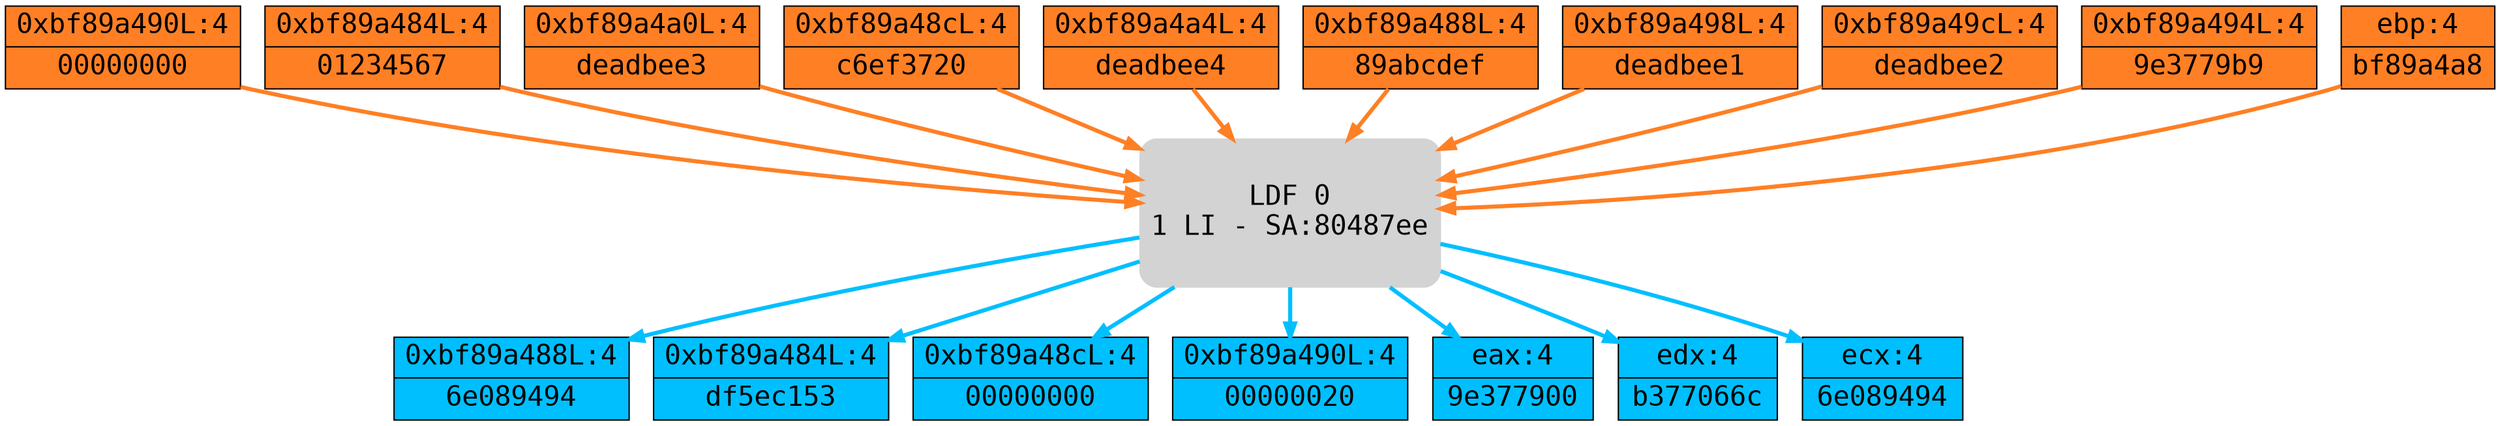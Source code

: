 digraph G {
	graph [bb="0,0,1791,306"];
	node [label="\N"];
	0	 [color=lightgrey,
		fontname=Consolas,
		fontsize=20,
		height=1.5139,
		label="LDF 0\n1 LI - SA:80487ee",
		pos="923,153",
		shape=Mrecord,
		style=filled,
		width=3];
	11	 [fillcolor=deepskyblue1,
		fontname=Consolas,
		fontsize=20,
		height=0.84722,
		label="{0xbf89a488L:4 | 6e089494 }",
		pos="364,31",
		rects="279.5,31,448.5,61 279.5,1,448.5,31",
		shape=record,
		style=filled,
		width=2.3403];
	0 -> 11	 [color=deepskyblue1,
		penwidth=3,
		pos="e,448.67,59.528 814.61,134.74 722.26,119.18 586.03,94.187 458.61,62.054"];
	12	 [fillcolor=deepskyblue1,
		fontname=Consolas,
		fontsize=20,
		height=0.84722,
		label="{0xbf89a484L:4 | df5ec153 }",
		pos="551,31",
		rects="466.5,31,635.5,61 466.5,1,635.5,31",
		shape=record,
		style=filled,
		width=2.3403];
	0 -> 12	 [color=deepskyblue1,
		penwidth=3,
		pos="e,635.71,59.324 814.9,117.13 761.3,99.837 697.15,79.145 645.52,62.492"];
	13	 [fillcolor=deepskyblue1,
		fontname=Consolas,
		fontsize=20,
		height=0.84722,
		label="{0xbf89a48cL:4 | 00000000 }",
		pos="737,31",
		rects="653.5,31,820.5,61 653.5,1,820.5,31",
		shape=record,
		style=filled,
		width=2.3125];
	0 -> 13	 [color=deepskyblue1,
		penwidth=3,
		pos="e,782.08,61.084 840.61,98.842 823.63,87.893 806.18,76.635 790.56,66.554"];
	14	 [fillcolor=deepskyblue1,
		fontname=Consolas,
		fontsize=20,
		height=0.84722,
		label="{0xbf89a490L:4 | 00000020 }",
		pos="923,31",
		rects="838.5,31,1007.5,61 838.5,1,1007.5,31",
		shape=record,
		style=filled,
		width=2.3403];
	0 -> 14	 [color=deepskyblue1,
		penwidth=3,
		pos="e,923,61.158 923,98.667 923,89.5 923,80.123 923,71.405"];
	15	 [fillcolor=deepskyblue1,
		fontname=Consolas,
		fontsize=20,
		height=0.84722,
		label="{eax:4 | 9e377900 }",
		pos="1085,31",
		rects="1025.5,31,1144.5,61 1025.5,1,1144.5,31",
		shape=record,
		style=filled,
		width=1.6458];
	0 -> 15	 [color=deepskyblue1,
		penwidth=3,
		pos="e,1045.6,61.158 995,98.667 1009.4,87.989 1024.2,77.025 1037.5,67.152"];
	16	 [fillcolor=deepskyblue1,
		fontname=Consolas,
		fontsize=20,
		height=0.84722,
		label="{edx:4 | b377066c }",
		pos="1221,31",
		rects="1162.5,31,1279.5,61 1162.5,1,1279.5,31",
		shape=record,
		style=filled,
		width=1.6181];
	0 -> 16	 [color=deepskyblue1,
		penwidth=3,
		pos="e,1162.5,58.014 1031,110.82 1069.7,95.806 1113.4,78.47 1153,62 1153.1,61.96 1153.2,61.919 1153.3,61.879"];
	17	 [fillcolor=deepskyblue1,
		fontname=Consolas,
		fontsize=20,
		height=0.84722,
		label="{ecx:4 | 6e089494 }",
		pos="1357,31",
		rects="1297.5,31,1416.5,61 1297.5,1,1416.5,31",
		shape=record,
		style=filled,
		width=1.6458];
	0 -> 17	 [color=deepskyblue1,
		penwidth=3,
		pos="e,1297.4,58.643 1031.4,130.3 1102.2,114.94 1196.6,92.246 1287.7,61.895"];
	1	 [fillcolor=chocolate1,
		fontname=Consolas,
		fontsize=20,
		height=0.84722,
		label="{0xbf89a490L:4 | 00000000 }",
		pos="84,275",
		rects="-0.5,275,168.5,305 -0.5,245,168.5,275",
		shape=record,
		style=filled,
		width=2.3403];
	1 -> 0	 [color=chocolate1,
		penwidth=3,
		pos="e,814.91,160.64 168.6,246.19 171.76,245.41 174.9,244.67 178,244 396.54,196.37 657.02,172.15 804.9,161.36",
		width=5];
	2	 [fillcolor=chocolate1,
		fontname=Consolas,
		fontsize=20,
		height=0.84722,
		label="{0xbf89a484L:4 | 01234567 }",
		pos="271,275",
		rects="186.5,275,355.5,305 186.5,245,355.5,275",
		shape=record,
		style=filled,
		width=2.3403];
	2 -> 0	 [color=chocolate1,
		penwidth=3,
		pos="e,814.83,166.59 355.64,246.35 358.79,245.52 361.92,244.74 365,244 514.97,208.18 691.06,182.43 804.71,167.88",
		width=5];
	3	 [fillcolor=chocolate1,
		fontname=Consolas,
		fontsize=20,
		height=0.84722,
		label="{0xbf89a4a0L:4 | deadbee3 }",
		pos="458,275",
		rects="373.5,275,542.5,305 373.5,245,542.5,275",
		shape=record,
		style=filled,
		width=2.3403];
	3 -> 0	 [color=chocolate1,
		penwidth=3,
		pos="e,814.92,178.09 542.72,246.66 545.85,245.74 548.95,244.86 552,244 635.96,220.45 731.6,197.34 804.75,180.43",
		width=5];
	4	 [fillcolor=chocolate1,
		fontname=Consolas,
		fontsize=20,
		height=0.84722,
		label="{0xbf89a48cL:4 | c6ef3720 }",
		pos="644,275",
		rects="560.5,275,727.5,305 560.5,245,727.5,275",
		shape=record,
		style=filled,
		width=2.3125];
	4 -> 0	 [color=chocolate1,
		penwidth=3,
		pos="e,814.73,200.57 711.54,244.95 739.72,232.83 773.3,218.39 805.31,204.62",
		width=5];
	5	 [fillcolor=chocolate1,
		fontname=Consolas,
		fontsize=20,
		height=0.84722,
		label="{0xbf89a4a4L:4 | deadbee4 }",
		pos="830,275",
		rects="745.5,275,914.5,305 745.5,245,914.5,275",
		shape=record,
		style=filled,
		width=2.3403];
	5 -> 0	 [color=chocolate1,
		penwidth=3,
		pos="e,881.79,207.17 852.51,244.95 859.54,235.89 867.57,225.52 875.64,215.12",
		width=5];
	6	 [fillcolor=chocolate1,
		fontname=Consolas,
		fontsize=20,
		height=0.84722,
		label="{0xbf89a488L:4 | 89abcdef }",
		pos="1017,275",
		rects="932.5,275,1101.5,305 932.5,245,1101.5,275",
		shape=record,
		style=filled,
		width=2.3403];
	6 -> 0	 [color=chocolate1,
		penwidth=3,
		pos="e,964.65,207.17 994.25,244.95 987.14,235.89 979.03,225.52 970.87,215.12",
		width=5];
	7	 [fillcolor=chocolate1,
		fontname=Consolas,
		fontsize=20,
		height=0.84722,
		label="{0xbf89a498L:4 | deadbee1 }",
		pos="1204,275",
		rects="1119.5,275,1288.5,305 1119.5,245,1288.5,275",
		shape=record,
		style=filled,
		width=2.3403];
	7 -> 0	 [color=chocolate1,
		penwidth=3,
		pos="e,1031.2,200.22 1136,244.95 1107.4,232.74 1073.2,218.16 1040.8,204.3",
		width=5];
	8	 [fillcolor=chocolate1,
		fontname=Consolas,
		fontsize=20,
		height=0.84722,
		label="{0xbf89a49cL:4 | deadbee2 }",
		pos="1390,275",
		rects="1306.5,275,1473.5,305 1306.5,245,1473.5,275",
		shape=record,
		style=filled,
		width=2.3125];
	8 -> 0	 [color=chocolate1,
		penwidth=3,
		pos="e,1031.2,177.74 1306.4,246.71 1303.3,245.78 1300.1,244.87 1297,244 1211.9,220.08 1114.9,196.85 1041,179.98",
		width=5];
	9	 [fillcolor=chocolate1,
		fontname=Consolas,
		fontsize=20,
		height=0.84722,
		label="{0xbf89a494L:4 | 9e3779b9 }",
		pos="1576,275",
		rects="1491.5,275,1660.5,305 1491.5,245,1660.5,275",
		shape=record,
		style=filled,
		width=2.3403];
	9 -> 0	 [color=chocolate1,
		penwidth=3,
		pos="e,1031.1,166.54 1491.4,246.35 1488.2,245.52 1485.1,244.74 1482,244 1331.6,208.12 1155.1,182.36 1041.2,167.82",
		width=5];
	10	 [fillcolor=chocolate1,
		fontname=Consolas,
		fontsize=20,
		height=0.84722,
		label="{ebp:4 | bf89a4a8 }",
		pos="1735,275",
		rects="1678.5,275,1791.5,305 1678.5,245,1791.5,275",
		shape=record,
		style=filled,
		width=1.5625];
	10 -> 0	 [color=chocolate1,
		penwidth=3,
		pos="e,1031.3,156.72 1678.2,246.88 1675.1,245.82 1672,244.85 1669,244 1452.9,183.41 1190.3,163.61 1041.3,157.14",
		width=5];
}
